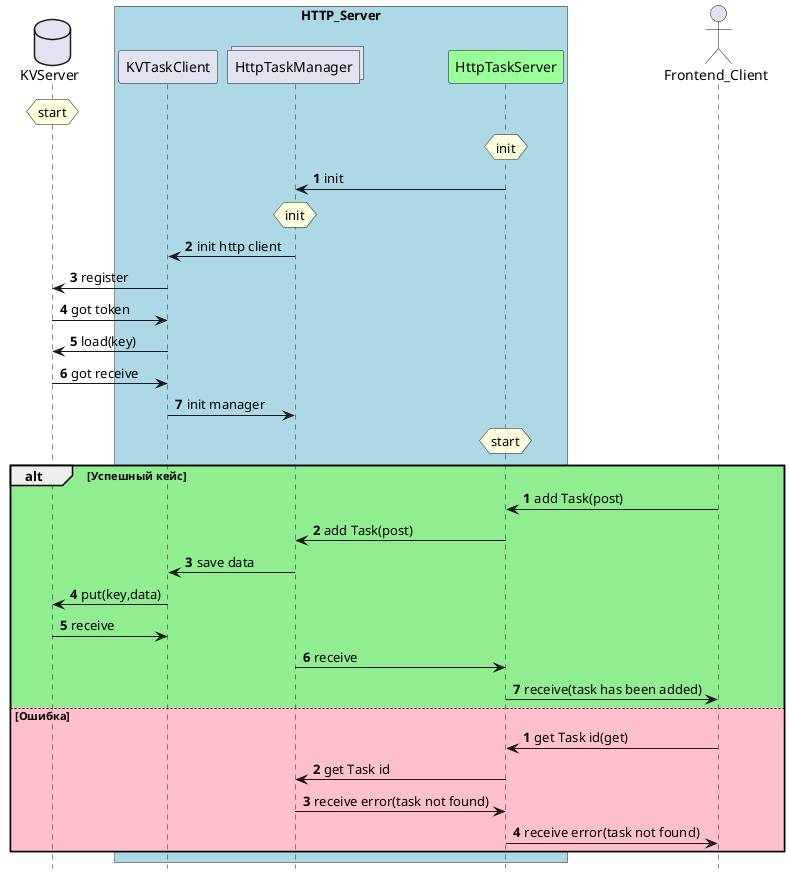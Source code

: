 @startuml
'https://plantuml.com/sequence-diagram

autonumber

database KVServer

hnote over KVServer : start
participant HttpTaskServer #99FF99
hnote over HttpTaskServer : init
collections HttpTaskManager
HttpTaskServer -> HttpTaskManager:  init
hnote over HttpTaskManager: init

HttpTaskManager -> KVTaskClient :  init http client

KVServer<- KVTaskClient :  register
KVServer-> KVTaskClient :  got token
KVServer<- KVTaskClient :  load(key)
KVServer-> KVTaskClient :  got receive
KVTaskClient -> HttpTaskManager  :  init manager

hnote over HttpTaskServer : start
box "HTTP_Server" #LightBlue
    participant KVTaskClient
    participant HttpTaskManager
    participant HttpTaskServer
end box
autonumber stop

autonumber
actor Frontend_Client
'== запросы пользователя к менеджеру ==
alt #LightGreen Успешный кейс
    Frontend_Client -> HttpTaskServer : add Task(post)
    HttpTaskServer -> HttpTaskManager : add Task(post)
    HttpTaskManager -> KVTaskClient  : save data
    KVTaskClient  -> KVServer: put(key,data)
    KVServer-> KVTaskClient : receive
    HttpTaskManager  -> HttpTaskServer : receive
    HttpTaskServer -> Frontend_Client : receive(task has been added)
autonumber stop
autonumber
else #Pink Ошибка
    Frontend_Client -> HttpTaskServer : get Task id(get)
    HttpTaskServer -> HttpTaskManager : get Task id
    HttpTaskManager  -> HttpTaskServer : receive error(task not found)
    HttpTaskServer -> Frontend_Client : receive error(task not found)
end

hide footbox

@enduml